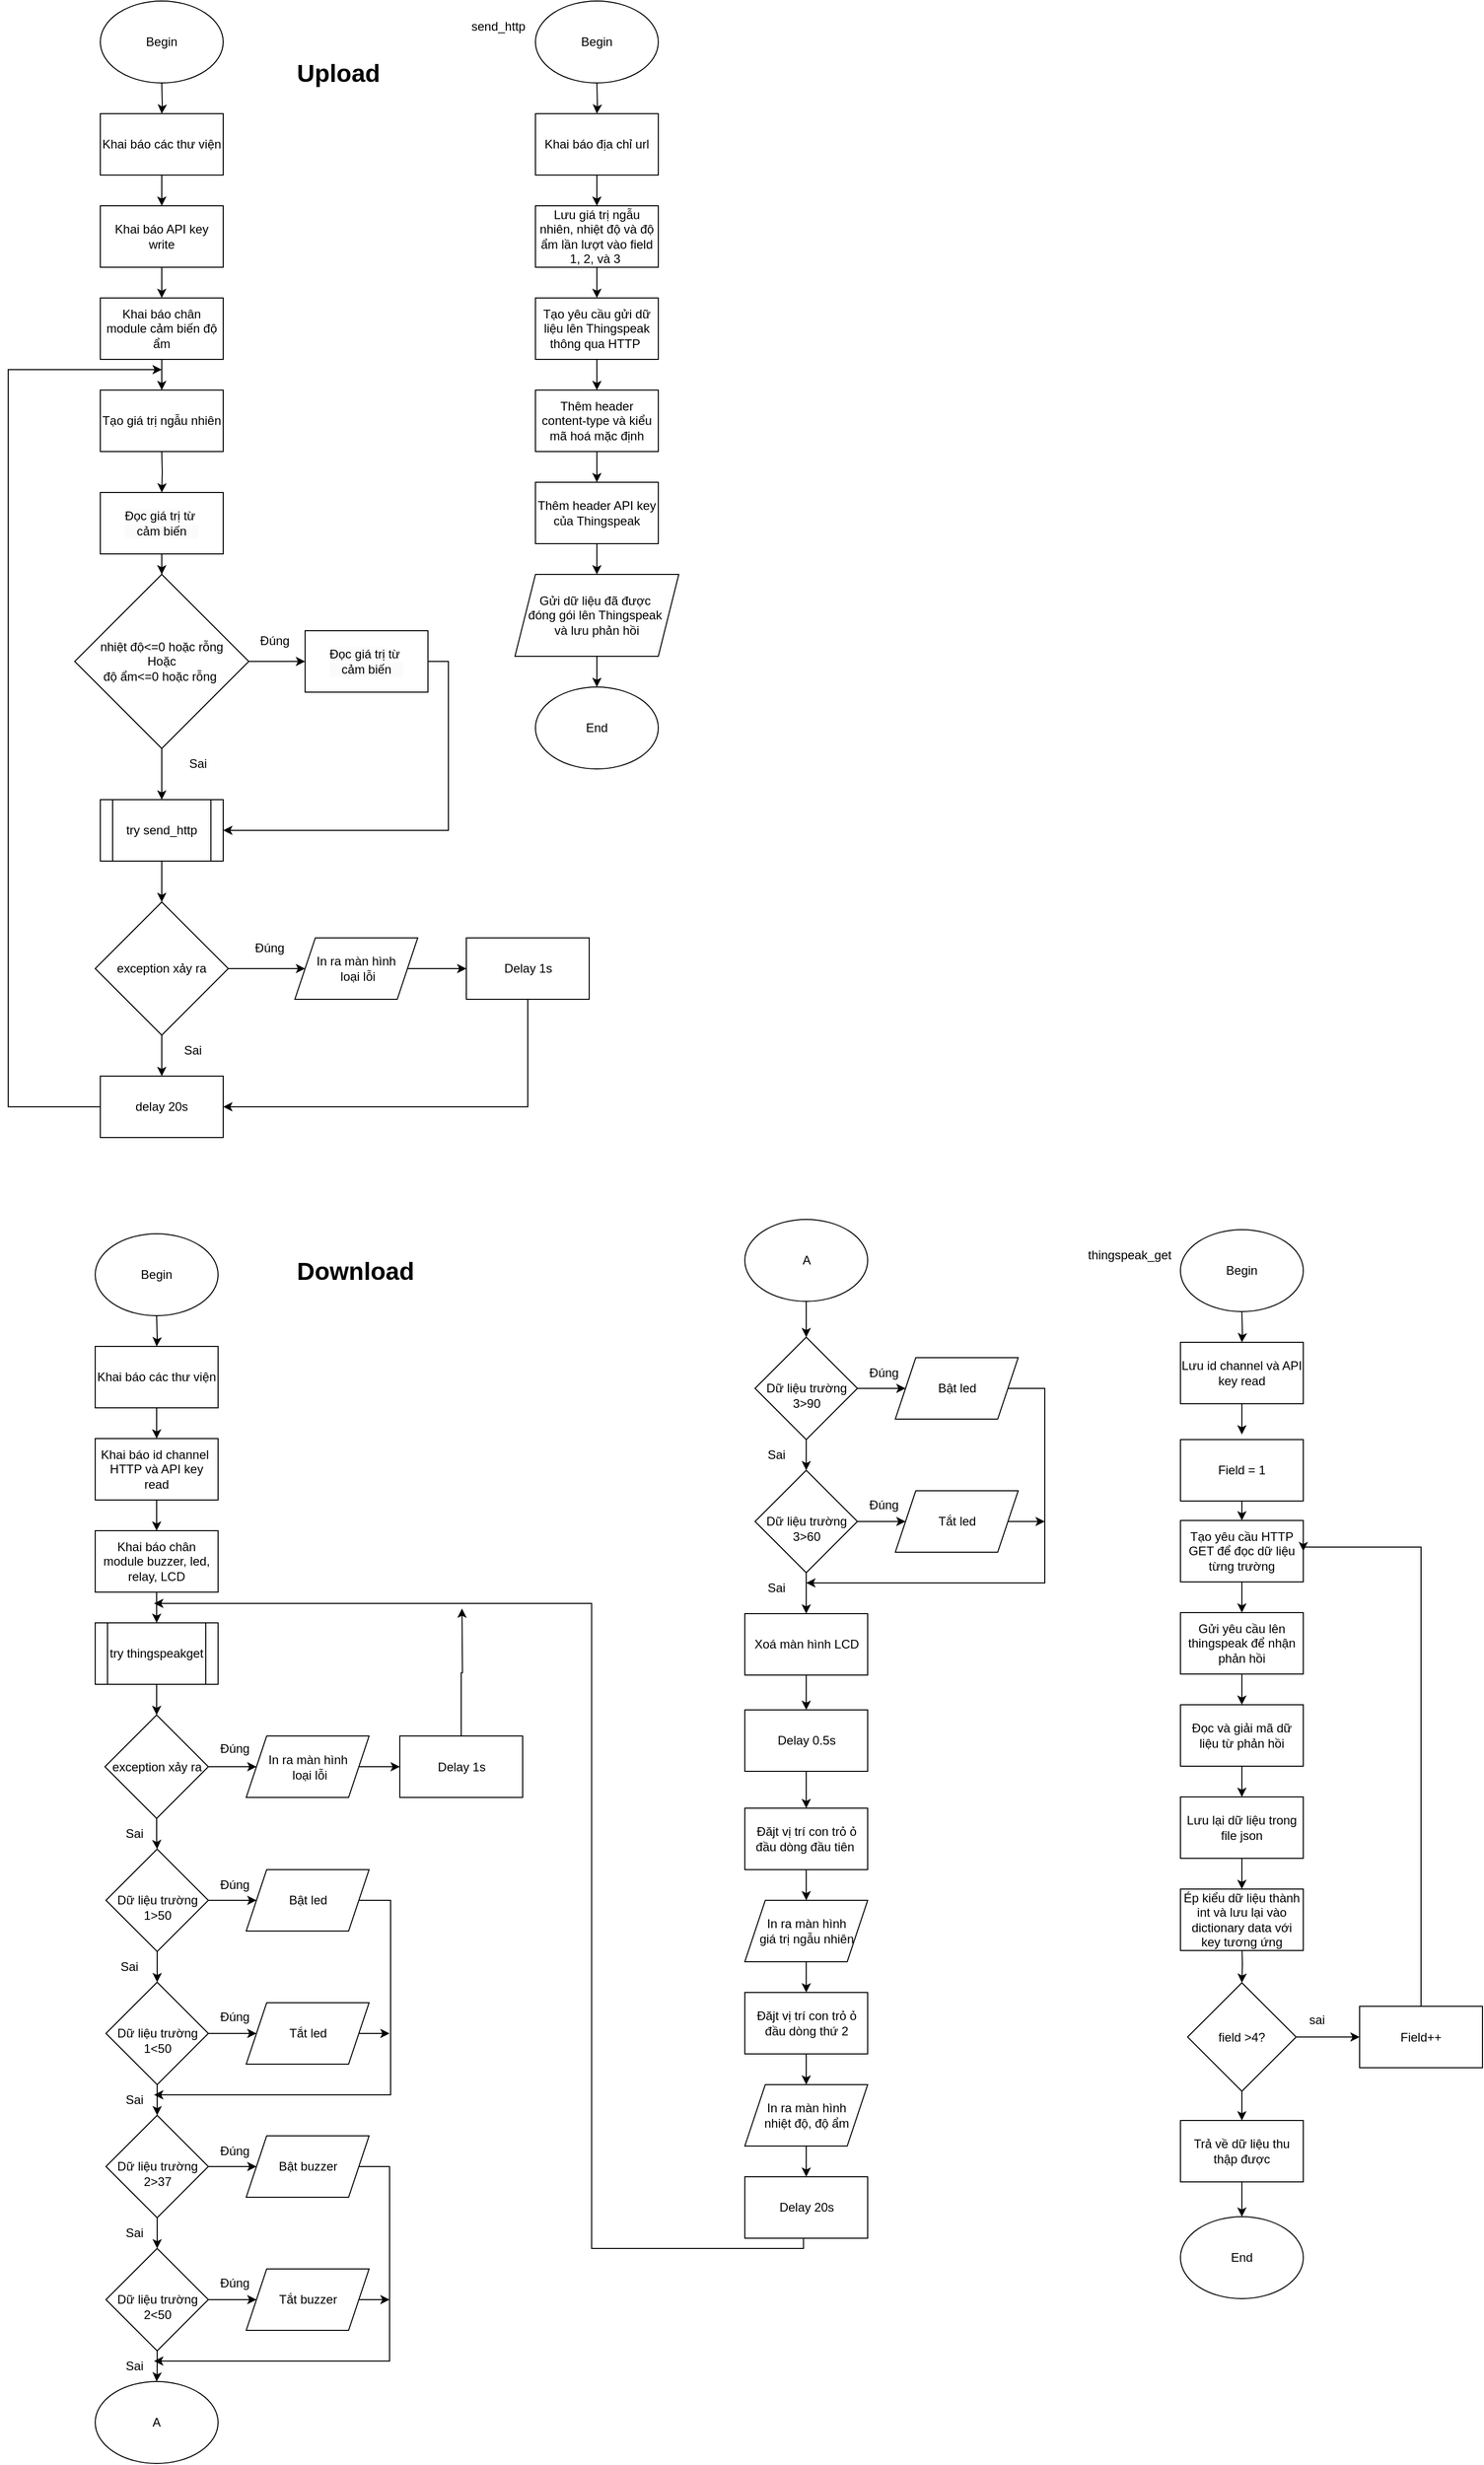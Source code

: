 <mxfile version="24.7.14">
  <diagram id="C5RBs43oDa-KdzZeNtuy" name="Page-1">
    <mxGraphModel dx="2329" dy="1236" grid="1" gridSize="10" guides="1" tooltips="1" connect="1" arrows="1" fold="1" page="1" pageScale="1" pageWidth="827" pageHeight="1169" math="0" shadow="0">
      <root>
        <mxCell id="WIyWlLk6GJQsqaUBKTNV-0" />
        <mxCell id="WIyWlLk6GJQsqaUBKTNV-1" parent="WIyWlLk6GJQsqaUBKTNV-0" />
        <mxCell id="1WxUAbwwoIR5ukUB5O0--5" value="Khai báo chân module cảm biến độ&lt;div style=&quot;&quot;&gt;ẩm&lt;/div&gt;" style="rounded=0;whiteSpace=wrap;html=1;align=center;" parent="WIyWlLk6GJQsqaUBKTNV-1" vertex="1">
          <mxGeometry x="120" y="290" width="120" height="60" as="geometry" />
        </mxCell>
        <mxCell id="1Kg0y6q0fFG1aNWEQ2B7-90" value="" style="edgeStyle=orthogonalEdgeStyle;rounded=0;orthogonalLoop=1;jettySize=auto;html=1;" parent="WIyWlLk6GJQsqaUBKTNV-1" source="1WxUAbwwoIR5ukUB5O0--7" target="1Kg0y6q0fFG1aNWEQ2B7-89" edge="1">
          <mxGeometry relative="1" as="geometry" />
        </mxCell>
        <mxCell id="1WxUAbwwoIR5ukUB5O0--7" value="Khai báo các thư viện" style="rounded=0;whiteSpace=wrap;html=1;" parent="WIyWlLk6GJQsqaUBKTNV-1" vertex="1">
          <mxGeometry x="120" y="110" width="120" height="60" as="geometry" />
        </mxCell>
        <mxCell id="1WxUAbwwoIR5ukUB5O0--11" value="" style="edgeStyle=orthogonalEdgeStyle;rounded=0;orthogonalLoop=1;jettySize=auto;html=1;" parent="WIyWlLk6GJQsqaUBKTNV-1" target="1WxUAbwwoIR5ukUB5O0--7" edge="1">
          <mxGeometry relative="1" as="geometry">
            <mxPoint x="180" y="80" as="sourcePoint" />
          </mxGeometry>
        </mxCell>
        <mxCell id="1Kg0y6q0fFG1aNWEQ2B7-76" value="" style="edgeStyle=orthogonalEdgeStyle;rounded=0;orthogonalLoop=1;jettySize=auto;html=1;" parent="WIyWlLk6GJQsqaUBKTNV-1" source="1Kg0y6q0fFG1aNWEQ2B7-71" edge="1">
          <mxGeometry relative="1" as="geometry">
            <mxPoint x="605" y="200" as="targetPoint" />
          </mxGeometry>
        </mxCell>
        <mxCell id="1Kg0y6q0fFG1aNWEQ2B7-71" value="Khai báo địa chỉ url" style="rounded=0;whiteSpace=wrap;html=1;" parent="WIyWlLk6GJQsqaUBKTNV-1" vertex="1">
          <mxGeometry x="545" y="110" width="120" height="60" as="geometry" />
        </mxCell>
        <mxCell id="1Kg0y6q0fFG1aNWEQ2B7-72" value="" style="edgeStyle=orthogonalEdgeStyle;rounded=0;orthogonalLoop=1;jettySize=auto;html=1;" parent="WIyWlLk6GJQsqaUBKTNV-1" target="1Kg0y6q0fFG1aNWEQ2B7-71" edge="1">
          <mxGeometry relative="1" as="geometry">
            <mxPoint x="605" y="80" as="sourcePoint" />
          </mxGeometry>
        </mxCell>
        <mxCell id="1Kg0y6q0fFG1aNWEQ2B7-74" value="send_http&amp;nbsp;" style="text;html=1;align=center;verticalAlign=middle;resizable=0;points=[];autosize=1;strokeColor=none;fillColor=none;" parent="WIyWlLk6GJQsqaUBKTNV-1" vertex="1">
          <mxGeometry x="470" y="10" width="80" height="30" as="geometry" />
        </mxCell>
        <mxCell id="1Kg0y6q0fFG1aNWEQ2B7-92" value="" style="edgeStyle=orthogonalEdgeStyle;rounded=0;orthogonalLoop=1;jettySize=auto;html=1;" parent="WIyWlLk6GJQsqaUBKTNV-1" source="1Kg0y6q0fFG1aNWEQ2B7-89" target="1WxUAbwwoIR5ukUB5O0--5" edge="1">
          <mxGeometry relative="1" as="geometry" />
        </mxCell>
        <mxCell id="1Kg0y6q0fFG1aNWEQ2B7-89" value="Khai báo API key write" style="rounded=0;whiteSpace=wrap;html=1;" parent="WIyWlLk6GJQsqaUBKTNV-1" vertex="1">
          <mxGeometry x="120" y="200" width="120" height="60" as="geometry" />
        </mxCell>
        <mxCell id="1Kg0y6q0fFG1aNWEQ2B7-93" value="" style="edgeStyle=orthogonalEdgeStyle;rounded=0;orthogonalLoop=1;jettySize=auto;html=1;" parent="WIyWlLk6GJQsqaUBKTNV-1" edge="1">
          <mxGeometry relative="1" as="geometry">
            <mxPoint x="180" y="380" as="targetPoint" />
            <mxPoint x="180" y="350" as="sourcePoint" />
          </mxGeometry>
        </mxCell>
        <mxCell id="1Kg0y6q0fFG1aNWEQ2B7-94" value="" style="edgeStyle=orthogonalEdgeStyle;rounded=0;orthogonalLoop=1;jettySize=auto;html=1;" parent="WIyWlLk6GJQsqaUBKTNV-1" edge="1">
          <mxGeometry relative="1" as="geometry">
            <mxPoint x="180" y="480" as="targetPoint" />
            <mxPoint x="180" y="440" as="sourcePoint" />
          </mxGeometry>
        </mxCell>
        <mxCell id="JUYjfy3WTnw4ZEzhVMGz-3" value="" style="edgeStyle=orthogonalEdgeStyle;rounded=0;orthogonalLoop=1;jettySize=auto;html=1;" parent="WIyWlLk6GJQsqaUBKTNV-1" source="JUYjfy3WTnw4ZEzhVMGz-0" target="JUYjfy3WTnw4ZEzhVMGz-2" edge="1">
          <mxGeometry relative="1" as="geometry" />
        </mxCell>
        <mxCell id="JUYjfy3WTnw4ZEzhVMGz-0" value="&lt;span style=&quot;color: rgb(0, 0, 0); font-family: Helvetica; font-size: 12px; font-style: normal; font-variant-ligatures: normal; font-variant-caps: normal; font-weight: 400; letter-spacing: normal; orphans: 2; text-align: center; text-indent: 0px; text-transform: none; widows: 2; word-spacing: 0px; -webkit-text-stroke-width: 0px; white-space: normal; background-color: rgb(251, 251, 251); text-decoration-thickness: initial; text-decoration-style: initial; text-decoration-color: initial; display: inline !important; float: none;&quot;&gt;Đọc giá trị&amp;nbsp;&lt;/span&gt;&lt;span style=&quot;forced-color-adjust: none; color: rgb(0, 0, 0); font-family: Helvetica; font-size: 12px; font-style: normal; font-variant-ligatures: normal; font-variant-caps: normal; font-weight: 400; letter-spacing: normal; orphans: 2; text-align: center; text-indent: 0px; text-transform: none; widows: 2; word-spacing: 0px; -webkit-text-stroke-width: 0px; white-space: normal; background-color: initial; text-decoration-thickness: initial; text-decoration-style: initial; text-decoration-color: initial;&quot;&gt;từ&amp;nbsp;&lt;/span&gt;&lt;div style=&quot;forced-color-adjust: none; color: rgb(0, 0, 0); font-family: Helvetica; font-size: 12px; font-style: normal; font-variant-ligatures: normal; font-variant-caps: normal; font-weight: 400; letter-spacing: normal; orphans: 2; text-align: center; text-indent: 0px; text-transform: none; widows: 2; word-spacing: 0px; -webkit-text-stroke-width: 0px; white-space: normal; background-color: rgb(251, 251, 251); text-decoration-thickness: initial; text-decoration-style: initial; text-decoration-color: initial;&quot;&gt;&lt;span style=&quot;forced-color-adjust: none; background-color: initial;&quot;&gt;cảm biến&lt;/span&gt;&lt;/div&gt;" style="rounded=0;whiteSpace=wrap;html=1;" parent="WIyWlLk6GJQsqaUBKTNV-1" vertex="1">
          <mxGeometry x="120" y="480" width="120" height="60" as="geometry" />
        </mxCell>
        <mxCell id="JUYjfy3WTnw4ZEzhVMGz-1" value="Tạo giá trị ngẫu nhiên" style="rounded=0;whiteSpace=wrap;html=1;" parent="WIyWlLk6GJQsqaUBKTNV-1" vertex="1">
          <mxGeometry x="120" y="380" width="120" height="60" as="geometry" />
        </mxCell>
        <mxCell id="JUYjfy3WTnw4ZEzhVMGz-5" value="" style="edgeStyle=orthogonalEdgeStyle;rounded=0;orthogonalLoop=1;jettySize=auto;html=1;" parent="WIyWlLk6GJQsqaUBKTNV-1" source="JUYjfy3WTnw4ZEzhVMGz-2" target="JUYjfy3WTnw4ZEzhVMGz-4" edge="1">
          <mxGeometry relative="1" as="geometry" />
        </mxCell>
        <mxCell id="JUYjfy3WTnw4ZEzhVMGz-8" value="" style="edgeStyle=orthogonalEdgeStyle;rounded=0;orthogonalLoop=1;jettySize=auto;html=1;" parent="WIyWlLk6GJQsqaUBKTNV-1" source="JUYjfy3WTnw4ZEzhVMGz-2" target="JUYjfy3WTnw4ZEzhVMGz-7" edge="1">
          <mxGeometry relative="1" as="geometry" />
        </mxCell>
        <mxCell id="JUYjfy3WTnw4ZEzhVMGz-2" value="nhiệt độ&amp;lt;=0 hoặc rỗng&lt;div&gt;Hoặc&lt;/div&gt;&lt;div&gt;độ ẩm&amp;lt;=0 hoặc rỗng&amp;nbsp;&lt;/div&gt;" style="rhombus;whiteSpace=wrap;html=1;" parent="WIyWlLk6GJQsqaUBKTNV-1" vertex="1">
          <mxGeometry x="95" y="560" width="170" height="170" as="geometry" />
        </mxCell>
        <mxCell id="kKb7byAXvP9piWJfjQB5-71" style="edgeStyle=orthogonalEdgeStyle;rounded=0;orthogonalLoop=1;jettySize=auto;html=1;exitX=1;exitY=0.5;exitDx=0;exitDy=0;entryX=1;entryY=0.5;entryDx=0;entryDy=0;" edge="1" parent="WIyWlLk6GJQsqaUBKTNV-1" source="JUYjfy3WTnw4ZEzhVMGz-4" target="JUYjfy3WTnw4ZEzhVMGz-7">
          <mxGeometry relative="1" as="geometry" />
        </mxCell>
        <mxCell id="JUYjfy3WTnw4ZEzhVMGz-4" value="&lt;span style=&quot;color: rgb(0, 0, 0); font-family: Helvetica; font-size: 12px; font-style: normal; font-variant-ligatures: normal; font-variant-caps: normal; font-weight: 400; letter-spacing: normal; orphans: 2; text-align: center; text-indent: 0px; text-transform: none; widows: 2; word-spacing: 0px; -webkit-text-stroke-width: 0px; white-space: normal; background-color: rgb(251, 251, 251); text-decoration-thickness: initial; text-decoration-style: initial; text-decoration-color: initial; display: inline !important; float: none;&quot;&gt;Đọc giá trị&amp;nbsp;&lt;/span&gt;&lt;span style=&quot;forced-color-adjust: none; color: rgb(0, 0, 0); font-family: Helvetica; font-size: 12px; font-style: normal; font-variant-ligatures: normal; font-variant-caps: normal; font-weight: 400; letter-spacing: normal; orphans: 2; text-align: center; text-indent: 0px; text-transform: none; widows: 2; word-spacing: 0px; -webkit-text-stroke-width: 0px; white-space: normal; background-color: initial; text-decoration-thickness: initial; text-decoration-style: initial; text-decoration-color: initial;&quot;&gt;từ&amp;nbsp;&lt;/span&gt;&lt;div style=&quot;forced-color-adjust: none; color: rgb(0, 0, 0); font-family: Helvetica; font-size: 12px; font-style: normal; font-variant-ligatures: normal; font-variant-caps: normal; font-weight: 400; letter-spacing: normal; orphans: 2; text-align: center; text-indent: 0px; text-transform: none; widows: 2; word-spacing: 0px; -webkit-text-stroke-width: 0px; white-space: normal; background-color: rgb(251, 251, 251); text-decoration-thickness: initial; text-decoration-style: initial; text-decoration-color: initial;&quot;&gt;&lt;span style=&quot;forced-color-adjust: none; background-color: initial;&quot;&gt;cảm biến&lt;/span&gt;&lt;/div&gt;" style="rounded=0;whiteSpace=wrap;html=1;" parent="WIyWlLk6GJQsqaUBKTNV-1" vertex="1">
          <mxGeometry x="320" y="615" width="120" height="60" as="geometry" />
        </mxCell>
        <mxCell id="JUYjfy3WTnw4ZEzhVMGz-11" value="" style="edgeStyle=orthogonalEdgeStyle;rounded=0;orthogonalLoop=1;jettySize=auto;html=1;" parent="WIyWlLk6GJQsqaUBKTNV-1" source="JUYjfy3WTnw4ZEzhVMGz-6" target="JUYjfy3WTnw4ZEzhVMGz-10" edge="1">
          <mxGeometry relative="1" as="geometry" />
        </mxCell>
        <mxCell id="JUYjfy3WTnw4ZEzhVMGz-13" value="" style="edgeStyle=orthogonalEdgeStyle;rounded=0;orthogonalLoop=1;jettySize=auto;html=1;" parent="WIyWlLk6GJQsqaUBKTNV-1" source="JUYjfy3WTnw4ZEzhVMGz-6" edge="1">
          <mxGeometry relative="1" as="geometry">
            <mxPoint x="320.0" y="945" as="targetPoint" />
          </mxGeometry>
        </mxCell>
        <mxCell id="JUYjfy3WTnw4ZEzhVMGz-6" value="exception xảy ra" style="rhombus;whiteSpace=wrap;html=1;" parent="WIyWlLk6GJQsqaUBKTNV-1" vertex="1">
          <mxGeometry x="115" y="880" width="130" height="130" as="geometry" />
        </mxCell>
        <mxCell id="JUYjfy3WTnw4ZEzhVMGz-9" value="" style="edgeStyle=orthogonalEdgeStyle;rounded=0;orthogonalLoop=1;jettySize=auto;html=1;" parent="WIyWlLk6GJQsqaUBKTNV-1" source="JUYjfy3WTnw4ZEzhVMGz-7" target="JUYjfy3WTnw4ZEzhVMGz-6" edge="1">
          <mxGeometry relative="1" as="geometry" />
        </mxCell>
        <mxCell id="JUYjfy3WTnw4ZEzhVMGz-7" value="try send_http" style="shape=process;whiteSpace=wrap;html=1;backgroundOutline=1;" parent="WIyWlLk6GJQsqaUBKTNV-1" vertex="1">
          <mxGeometry x="120" y="780" width="120" height="60" as="geometry" />
        </mxCell>
        <mxCell id="JUYjfy3WTnw4ZEzhVMGz-10" value="delay 20s" style="rounded=0;whiteSpace=wrap;html=1;" parent="WIyWlLk6GJQsqaUBKTNV-1" vertex="1">
          <mxGeometry x="120" y="1050" width="120" height="60" as="geometry" />
        </mxCell>
        <mxCell id="JUYjfy3WTnw4ZEzhVMGz-14" value="Đúng" style="text;html=1;align=center;verticalAlign=middle;resizable=0;points=[];autosize=1;strokeColor=none;fillColor=none;" parent="WIyWlLk6GJQsqaUBKTNV-1" vertex="1">
          <mxGeometry x="265" y="610" width="50" height="30" as="geometry" />
        </mxCell>
        <mxCell id="JUYjfy3WTnw4ZEzhVMGz-15" value="Đúng" style="text;html=1;align=center;verticalAlign=middle;resizable=0;points=[];autosize=1;strokeColor=none;fillColor=none;" parent="WIyWlLk6GJQsqaUBKTNV-1" vertex="1">
          <mxGeometry x="260" y="910" width="50" height="30" as="geometry" />
        </mxCell>
        <mxCell id="JUYjfy3WTnw4ZEzhVMGz-16" value="Sai" style="text;html=1;align=center;verticalAlign=middle;resizable=0;points=[];autosize=1;strokeColor=none;fillColor=none;" parent="WIyWlLk6GJQsqaUBKTNV-1" vertex="1">
          <mxGeometry x="195" y="730" width="40" height="30" as="geometry" />
        </mxCell>
        <mxCell id="JUYjfy3WTnw4ZEzhVMGz-17" value="Sai" style="text;html=1;align=center;verticalAlign=middle;resizable=0;points=[];autosize=1;strokeColor=none;fillColor=none;" parent="WIyWlLk6GJQsqaUBKTNV-1" vertex="1">
          <mxGeometry x="190" y="1010" width="40" height="30" as="geometry" />
        </mxCell>
        <mxCell id="JUYjfy3WTnw4ZEzhVMGz-20" value="" style="endArrow=classic;html=1;rounded=0;exitX=0;exitY=0.5;exitDx=0;exitDy=0;" parent="WIyWlLk6GJQsqaUBKTNV-1" source="JUYjfy3WTnw4ZEzhVMGz-10" edge="1">
          <mxGeometry width="50" height="50" relative="1" as="geometry">
            <mxPoint x="30" y="1080" as="sourcePoint" />
            <mxPoint x="180" y="360" as="targetPoint" />
            <Array as="points">
              <mxPoint x="30" y="1080" />
              <mxPoint x="30" y="360" />
            </Array>
          </mxGeometry>
        </mxCell>
        <mxCell id="JUYjfy3WTnw4ZEzhVMGz-23" value="" style="edgeStyle=orthogonalEdgeStyle;rounded=0;orthogonalLoop=1;jettySize=auto;html=1;" parent="WIyWlLk6GJQsqaUBKTNV-1" source="JUYjfy3WTnw4ZEzhVMGz-21" target="JUYjfy3WTnw4ZEzhVMGz-22" edge="1">
          <mxGeometry relative="1" as="geometry" />
        </mxCell>
        <mxCell id="JUYjfy3WTnw4ZEzhVMGz-21" value="Lưu giá trị ngẫu nhiên, nhiệt độ và độ ẩm lần lượt vào field 1, 2, và 3&amp;nbsp;" style="whiteSpace=wrap;html=1;" parent="WIyWlLk6GJQsqaUBKTNV-1" vertex="1">
          <mxGeometry x="545" y="200" width="120" height="60" as="geometry" />
        </mxCell>
        <mxCell id="JUYjfy3WTnw4ZEzhVMGz-25" value="" style="edgeStyle=orthogonalEdgeStyle;rounded=0;orthogonalLoop=1;jettySize=auto;html=1;" parent="WIyWlLk6GJQsqaUBKTNV-1" source="JUYjfy3WTnw4ZEzhVMGz-22" target="JUYjfy3WTnw4ZEzhVMGz-24" edge="1">
          <mxGeometry relative="1" as="geometry" />
        </mxCell>
        <mxCell id="JUYjfy3WTnw4ZEzhVMGz-22" value="Tạo yêu cầu gửi dữ liệu lên Thingspeak thông qua HTTP&amp;nbsp;" style="whiteSpace=wrap;html=1;" parent="WIyWlLk6GJQsqaUBKTNV-1" vertex="1">
          <mxGeometry x="545" y="290" width="120" height="60" as="geometry" />
        </mxCell>
        <mxCell id="JUYjfy3WTnw4ZEzhVMGz-27" value="" style="edgeStyle=orthogonalEdgeStyle;rounded=0;orthogonalLoop=1;jettySize=auto;html=1;" parent="WIyWlLk6GJQsqaUBKTNV-1" source="JUYjfy3WTnw4ZEzhVMGz-24" target="JUYjfy3WTnw4ZEzhVMGz-26" edge="1">
          <mxGeometry relative="1" as="geometry" />
        </mxCell>
        <mxCell id="JUYjfy3WTnw4ZEzhVMGz-24" value="Thêm header content-type và kiểu mã hoá mặc định" style="whiteSpace=wrap;html=1;" parent="WIyWlLk6GJQsqaUBKTNV-1" vertex="1">
          <mxGeometry x="545" y="380" width="120" height="60" as="geometry" />
        </mxCell>
        <mxCell id="JUYjfy3WTnw4ZEzhVMGz-29" value="" style="edgeStyle=orthogonalEdgeStyle;rounded=0;orthogonalLoop=1;jettySize=auto;html=1;" parent="WIyWlLk6GJQsqaUBKTNV-1" source="JUYjfy3WTnw4ZEzhVMGz-26" target="JUYjfy3WTnw4ZEzhVMGz-28" edge="1">
          <mxGeometry relative="1" as="geometry" />
        </mxCell>
        <mxCell id="JUYjfy3WTnw4ZEzhVMGz-26" value="Thêm header API key của Thingspeak" style="whiteSpace=wrap;html=1;" parent="WIyWlLk6GJQsqaUBKTNV-1" vertex="1">
          <mxGeometry x="545" y="470" width="120" height="60" as="geometry" />
        </mxCell>
        <mxCell id="JUYjfy3WTnw4ZEzhVMGz-31" value="" style="edgeStyle=orthogonalEdgeStyle;rounded=0;orthogonalLoop=1;jettySize=auto;html=1;" parent="WIyWlLk6GJQsqaUBKTNV-1" source="JUYjfy3WTnw4ZEzhVMGz-28" target="JUYjfy3WTnw4ZEzhVMGz-30" edge="1">
          <mxGeometry relative="1" as="geometry" />
        </mxCell>
        <mxCell id="JUYjfy3WTnw4ZEzhVMGz-28" value="Gửi dữ liệu đã được&amp;nbsp;&lt;div&gt;đóng gói lên Thingspeak&amp;nbsp;&lt;/div&gt;&lt;div&gt;và lưu phản hồi&lt;/div&gt;" style="shape=parallelogram;perimeter=parallelogramPerimeter;whiteSpace=wrap;html=1;fixedSize=1;" parent="WIyWlLk6GJQsqaUBKTNV-1" vertex="1">
          <mxGeometry x="525" y="560" width="160" height="80" as="geometry" />
        </mxCell>
        <mxCell id="JUYjfy3WTnw4ZEzhVMGz-30" value="End" style="ellipse;whiteSpace=wrap;html=1;" parent="WIyWlLk6GJQsqaUBKTNV-1" vertex="1">
          <mxGeometry x="545" y="670" width="120" height="80" as="geometry" />
        </mxCell>
        <mxCell id="JUYjfy3WTnw4ZEzhVMGz-33" value="Begin" style="ellipse;whiteSpace=wrap;html=1;" parent="WIyWlLk6GJQsqaUBKTNV-1" vertex="1">
          <mxGeometry x="545" width="120" height="80" as="geometry" />
        </mxCell>
        <mxCell id="JUYjfy3WTnw4ZEzhVMGz-34" value="Begin" style="ellipse;whiteSpace=wrap;html=1;" parent="WIyWlLk6GJQsqaUBKTNV-1" vertex="1">
          <mxGeometry x="120" width="120" height="80" as="geometry" />
        </mxCell>
        <mxCell id="JUYjfy3WTnw4ZEzhVMGz-80" value="Khai báo chân module buzzer, led, relay, LCD" style="rounded=0;whiteSpace=wrap;html=1;align=center;" parent="WIyWlLk6GJQsqaUBKTNV-1" vertex="1">
          <mxGeometry x="115" y="1494" width="120" height="60" as="geometry" />
        </mxCell>
        <mxCell id="JUYjfy3WTnw4ZEzhVMGz-81" value="" style="edgeStyle=orthogonalEdgeStyle;rounded=0;orthogonalLoop=1;jettySize=auto;html=1;" parent="WIyWlLk6GJQsqaUBKTNV-1" source="JUYjfy3WTnw4ZEzhVMGz-82" target="JUYjfy3WTnw4ZEzhVMGz-89" edge="1">
          <mxGeometry relative="1" as="geometry" />
        </mxCell>
        <mxCell id="JUYjfy3WTnw4ZEzhVMGz-82" value="Khai báo các thư viện" style="rounded=0;whiteSpace=wrap;html=1;" parent="WIyWlLk6GJQsqaUBKTNV-1" vertex="1">
          <mxGeometry x="115" y="1314" width="120" height="60" as="geometry" />
        </mxCell>
        <mxCell id="JUYjfy3WTnw4ZEzhVMGz-83" value="" style="edgeStyle=orthogonalEdgeStyle;rounded=0;orthogonalLoop=1;jettySize=auto;html=1;" parent="WIyWlLk6GJQsqaUBKTNV-1" target="JUYjfy3WTnw4ZEzhVMGz-82" edge="1">
          <mxGeometry relative="1" as="geometry">
            <mxPoint x="175" y="1284" as="sourcePoint" />
          </mxGeometry>
        </mxCell>
        <mxCell id="JUYjfy3WTnw4ZEzhVMGz-84" value="" style="edgeStyle=orthogonalEdgeStyle;rounded=0;orthogonalLoop=1;jettySize=auto;html=1;" parent="WIyWlLk6GJQsqaUBKTNV-1" source="JUYjfy3WTnw4ZEzhVMGz-85" edge="1">
          <mxGeometry relative="1" as="geometry">
            <mxPoint x="1235" y="1400" as="targetPoint" />
          </mxGeometry>
        </mxCell>
        <mxCell id="JUYjfy3WTnw4ZEzhVMGz-85" value="Lưu id channel và API key read" style="rounded=0;whiteSpace=wrap;html=1;" parent="WIyWlLk6GJQsqaUBKTNV-1" vertex="1">
          <mxGeometry x="1175" y="1310" width="120" height="60" as="geometry" />
        </mxCell>
        <mxCell id="JUYjfy3WTnw4ZEzhVMGz-86" value="" style="edgeStyle=orthogonalEdgeStyle;rounded=0;orthogonalLoop=1;jettySize=auto;html=1;" parent="WIyWlLk6GJQsqaUBKTNV-1" target="JUYjfy3WTnw4ZEzhVMGz-85" edge="1">
          <mxGeometry relative="1" as="geometry">
            <mxPoint x="1235" y="1280" as="sourcePoint" />
          </mxGeometry>
        </mxCell>
        <mxCell id="JUYjfy3WTnw4ZEzhVMGz-87" value="thingspeak_get" style="text;html=1;align=center;verticalAlign=middle;resizable=0;points=[];autosize=1;strokeColor=none;fillColor=none;" parent="WIyWlLk6GJQsqaUBKTNV-1" vertex="1">
          <mxGeometry x="1075" y="1210" width="100" height="30" as="geometry" />
        </mxCell>
        <mxCell id="JUYjfy3WTnw4ZEzhVMGz-88" value="" style="edgeStyle=orthogonalEdgeStyle;rounded=0;orthogonalLoop=1;jettySize=auto;html=1;" parent="WIyWlLk6GJQsqaUBKTNV-1" source="JUYjfy3WTnw4ZEzhVMGz-89" target="JUYjfy3WTnw4ZEzhVMGz-80" edge="1">
          <mxGeometry relative="1" as="geometry" />
        </mxCell>
        <mxCell id="JUYjfy3WTnw4ZEzhVMGz-89" value="Khai báo id channel&amp;nbsp; HTTP và API key read" style="rounded=0;whiteSpace=wrap;html=1;" parent="WIyWlLk6GJQsqaUBKTNV-1" vertex="1">
          <mxGeometry x="115" y="1404" width="120" height="60" as="geometry" />
        </mxCell>
        <mxCell id="JUYjfy3WTnw4ZEzhVMGz-90" value="" style="edgeStyle=orthogonalEdgeStyle;rounded=0;orthogonalLoop=1;jettySize=auto;html=1;" parent="WIyWlLk6GJQsqaUBKTNV-1" edge="1">
          <mxGeometry relative="1" as="geometry">
            <mxPoint x="175" y="1584" as="targetPoint" />
            <mxPoint x="175" y="1554" as="sourcePoint" />
          </mxGeometry>
        </mxCell>
        <mxCell id="JUYjfy3WTnw4ZEzhVMGz-121" value="End" style="ellipse;whiteSpace=wrap;html=1;" parent="WIyWlLk6GJQsqaUBKTNV-1" vertex="1">
          <mxGeometry x="1175" y="2164" width="120" height="80" as="geometry" />
        </mxCell>
        <mxCell id="JUYjfy3WTnw4ZEzhVMGz-122" value="Begin" style="ellipse;whiteSpace=wrap;html=1;" parent="WIyWlLk6GJQsqaUBKTNV-1" vertex="1">
          <mxGeometry x="1175" y="1200" width="120" height="80" as="geometry" />
        </mxCell>
        <mxCell id="JUYjfy3WTnw4ZEzhVMGz-123" value="Begin" style="ellipse;whiteSpace=wrap;html=1;" parent="WIyWlLk6GJQsqaUBKTNV-1" vertex="1">
          <mxGeometry x="115" y="1204" width="120" height="80" as="geometry" />
        </mxCell>
        <mxCell id="JUYjfy3WTnw4ZEzhVMGz-126" value="" style="edgeStyle=orthogonalEdgeStyle;rounded=0;orthogonalLoop=1;jettySize=auto;html=1;" parent="WIyWlLk6GJQsqaUBKTNV-1" source="JUYjfy3WTnw4ZEzhVMGz-124" target="JUYjfy3WTnw4ZEzhVMGz-125" edge="1">
          <mxGeometry relative="1" as="geometry" />
        </mxCell>
        <mxCell id="JUYjfy3WTnw4ZEzhVMGz-124" value="In ra màn hình&lt;div&gt;&amp;nbsp;loại lỗi&lt;/div&gt;" style="shape=parallelogram;perimeter=parallelogramPerimeter;whiteSpace=wrap;html=1;fixedSize=1;" parent="WIyWlLk6GJQsqaUBKTNV-1" vertex="1">
          <mxGeometry x="310" y="915" width="120" height="60" as="geometry" />
        </mxCell>
        <mxCell id="kKb7byAXvP9piWJfjQB5-115" style="edgeStyle=orthogonalEdgeStyle;rounded=0;orthogonalLoop=1;jettySize=auto;html=1;exitX=0.5;exitY=1;exitDx=0;exitDy=0;entryX=1;entryY=0.5;entryDx=0;entryDy=0;" edge="1" parent="WIyWlLk6GJQsqaUBKTNV-1" source="JUYjfy3WTnw4ZEzhVMGz-125" target="JUYjfy3WTnw4ZEzhVMGz-10">
          <mxGeometry relative="1" as="geometry" />
        </mxCell>
        <mxCell id="JUYjfy3WTnw4ZEzhVMGz-125" value="Delay 1s" style="whiteSpace=wrap;html=1;" parent="WIyWlLk6GJQsqaUBKTNV-1" vertex="1">
          <mxGeometry x="477.5" y="915" width="120" height="60" as="geometry" />
        </mxCell>
        <mxCell id="kKb7byAXvP9piWJfjQB5-3" value="" style="edgeStyle=orthogonalEdgeStyle;rounded=0;orthogonalLoop=1;jettySize=auto;html=1;" edge="1" parent="WIyWlLk6GJQsqaUBKTNV-1" source="JUYjfy3WTnw4ZEzhVMGz-127" target="kKb7byAXvP9piWJfjQB5-2">
          <mxGeometry relative="1" as="geometry" />
        </mxCell>
        <mxCell id="kKb7byAXvP9piWJfjQB5-8" value="" style="edgeStyle=orthogonalEdgeStyle;rounded=0;orthogonalLoop=1;jettySize=auto;html=1;" edge="1" parent="WIyWlLk6GJQsqaUBKTNV-1" source="JUYjfy3WTnw4ZEzhVMGz-127" target="kKb7byAXvP9piWJfjQB5-7">
          <mxGeometry relative="1" as="geometry" />
        </mxCell>
        <mxCell id="JUYjfy3WTnw4ZEzhVMGz-127" value="exception xảy ra" style="rhombus;whiteSpace=wrap;html=1;" parent="WIyWlLk6GJQsqaUBKTNV-1" vertex="1">
          <mxGeometry x="124.5" y="1674" width="101" height="101" as="geometry" />
        </mxCell>
        <mxCell id="JUYjfy3WTnw4ZEzhVMGz-129" value="" style="edgeStyle=orthogonalEdgeStyle;rounded=0;orthogonalLoop=1;jettySize=auto;html=1;" parent="WIyWlLk6GJQsqaUBKTNV-1" source="JUYjfy3WTnw4ZEzhVMGz-128" target="JUYjfy3WTnw4ZEzhVMGz-127" edge="1">
          <mxGeometry relative="1" as="geometry" />
        </mxCell>
        <mxCell id="JUYjfy3WTnw4ZEzhVMGz-128" value="try thingspeakget" style="shape=process;whiteSpace=wrap;html=1;backgroundOutline=1;" parent="WIyWlLk6GJQsqaUBKTNV-1" vertex="1">
          <mxGeometry x="115" y="1584" width="120" height="60" as="geometry" />
        </mxCell>
        <mxCell id="kKb7byAXvP9piWJfjQB5-0" value="Đúng" style="text;html=1;align=center;verticalAlign=middle;resizable=0;points=[];autosize=1;strokeColor=none;fillColor=none;" vertex="1" parent="WIyWlLk6GJQsqaUBKTNV-1">
          <mxGeometry x="225.5" y="1692" width="50" height="30" as="geometry" />
        </mxCell>
        <mxCell id="kKb7byAXvP9piWJfjQB5-5" value="" style="edgeStyle=orthogonalEdgeStyle;rounded=0;orthogonalLoop=1;jettySize=auto;html=1;" edge="1" parent="WIyWlLk6GJQsqaUBKTNV-1" source="kKb7byAXvP9piWJfjQB5-2" target="kKb7byAXvP9piWJfjQB5-4">
          <mxGeometry relative="1" as="geometry" />
        </mxCell>
        <mxCell id="kKb7byAXvP9piWJfjQB5-2" value="In ra màn hình&lt;div&gt;&amp;nbsp;loại lỗi&lt;/div&gt;" style="shape=parallelogram;perimeter=parallelogramPerimeter;whiteSpace=wrap;html=1;fixedSize=1;" vertex="1" parent="WIyWlLk6GJQsqaUBKTNV-1">
          <mxGeometry x="262.5" y="1694.5" width="120" height="60" as="geometry" />
        </mxCell>
        <mxCell id="kKb7byAXvP9piWJfjQB5-116" style="edgeStyle=orthogonalEdgeStyle;rounded=0;orthogonalLoop=1;jettySize=auto;html=1;exitX=0.5;exitY=0;exitDx=0;exitDy=0;" edge="1" parent="WIyWlLk6GJQsqaUBKTNV-1" source="kKb7byAXvP9piWJfjQB5-4">
          <mxGeometry relative="1" as="geometry">
            <mxPoint x="473.222" y="1570" as="targetPoint" />
          </mxGeometry>
        </mxCell>
        <mxCell id="kKb7byAXvP9piWJfjQB5-4" value="Delay 1s" style="whiteSpace=wrap;html=1;" vertex="1" parent="WIyWlLk6GJQsqaUBKTNV-1">
          <mxGeometry x="412.5" y="1694.5" width="120" height="60" as="geometry" />
        </mxCell>
        <mxCell id="kKb7byAXvP9piWJfjQB5-10" value="" style="edgeStyle=orthogonalEdgeStyle;rounded=0;orthogonalLoop=1;jettySize=auto;html=1;" edge="1" parent="WIyWlLk6GJQsqaUBKTNV-1" source="kKb7byAXvP9piWJfjQB5-7" target="kKb7byAXvP9piWJfjQB5-9">
          <mxGeometry relative="1" as="geometry" />
        </mxCell>
        <mxCell id="kKb7byAXvP9piWJfjQB5-13" value="" style="edgeStyle=orthogonalEdgeStyle;rounded=0;orthogonalLoop=1;jettySize=auto;html=1;" edge="1" parent="WIyWlLk6GJQsqaUBKTNV-1" source="kKb7byAXvP9piWJfjQB5-7" target="kKb7byAXvP9piWJfjQB5-11">
          <mxGeometry relative="1" as="geometry" />
        </mxCell>
        <mxCell id="kKb7byAXvP9piWJfjQB5-7" value="&lt;div&gt;&lt;br&gt;&lt;/div&gt;Dữ liệu trường 1&amp;gt;50" style="rhombus;whiteSpace=wrap;html=1;" vertex="1" parent="WIyWlLk6GJQsqaUBKTNV-1">
          <mxGeometry x="125.5" y="1805" width="100" height="100" as="geometry" />
        </mxCell>
        <mxCell id="kKb7byAXvP9piWJfjQB5-14" style="edgeStyle=orthogonalEdgeStyle;rounded=0;orthogonalLoop=1;jettySize=auto;html=1;exitX=1;exitY=0.5;exitDx=0;exitDy=0;entryX=0;entryY=0.5;entryDx=0;entryDy=0;" edge="1" parent="WIyWlLk6GJQsqaUBKTNV-1" source="kKb7byAXvP9piWJfjQB5-9" target="kKb7byAXvP9piWJfjQB5-12">
          <mxGeometry relative="1" as="geometry" />
        </mxCell>
        <mxCell id="kKb7byAXvP9piWJfjQB5-58" value="" style="edgeStyle=orthogonalEdgeStyle;rounded=0;orthogonalLoop=1;jettySize=auto;html=1;" edge="1" parent="WIyWlLk6GJQsqaUBKTNV-1" source="kKb7byAXvP9piWJfjQB5-9" target="kKb7byAXvP9piWJfjQB5-22">
          <mxGeometry relative="1" as="geometry" />
        </mxCell>
        <mxCell id="kKb7byAXvP9piWJfjQB5-9" value="&lt;div&gt;&lt;br&gt;&lt;/div&gt;Dữ liệu trường 1&amp;lt;50" style="rhombus;whiteSpace=wrap;html=1;" vertex="1" parent="WIyWlLk6GJQsqaUBKTNV-1">
          <mxGeometry x="125.5" y="1935" width="100" height="100" as="geometry" />
        </mxCell>
        <mxCell id="kKb7byAXvP9piWJfjQB5-67" style="edgeStyle=orthogonalEdgeStyle;rounded=0;orthogonalLoop=1;jettySize=auto;html=1;exitX=1;exitY=0.5;exitDx=0;exitDy=0;entryX=1;entryY=0.333;entryDx=0;entryDy=0;entryPerimeter=0;" edge="1" parent="WIyWlLk6GJQsqaUBKTNV-1" source="kKb7byAXvP9piWJfjQB5-11" target="kKb7byAXvP9piWJfjQB5-65">
          <mxGeometry relative="1" as="geometry">
            <mxPoint x="182.5" y="2045" as="targetPoint" />
            <Array as="points">
              <mxPoint x="403.5" y="1855" />
              <mxPoint x="403.5" y="2045" />
            </Array>
          </mxGeometry>
        </mxCell>
        <mxCell id="kKb7byAXvP9piWJfjQB5-11" value="Bật led" style="shape=parallelogram;perimeter=parallelogramPerimeter;whiteSpace=wrap;html=1;fixedSize=1;" vertex="1" parent="WIyWlLk6GJQsqaUBKTNV-1">
          <mxGeometry x="262.5" y="1825" width="120" height="60" as="geometry" />
        </mxCell>
        <mxCell id="kKb7byAXvP9piWJfjQB5-68" style="edgeStyle=orthogonalEdgeStyle;rounded=0;orthogonalLoop=1;jettySize=auto;html=1;" edge="1" parent="WIyWlLk6GJQsqaUBKTNV-1" source="kKb7byAXvP9piWJfjQB5-12">
          <mxGeometry relative="1" as="geometry">
            <mxPoint x="402.5" y="1985" as="targetPoint" />
          </mxGeometry>
        </mxCell>
        <mxCell id="kKb7byAXvP9piWJfjQB5-12" value="Tắt led" style="shape=parallelogram;perimeter=parallelogramPerimeter;whiteSpace=wrap;html=1;fixedSize=1;" vertex="1" parent="WIyWlLk6GJQsqaUBKTNV-1">
          <mxGeometry x="262.5" y="1955" width="120" height="60" as="geometry" />
        </mxCell>
        <mxCell id="kKb7byAXvP9piWJfjQB5-15" value="Đúng" style="text;html=1;align=center;verticalAlign=middle;resizable=0;points=[];autosize=1;strokeColor=none;fillColor=none;" vertex="1" parent="WIyWlLk6GJQsqaUBKTNV-1">
          <mxGeometry x="225.5" y="1825" width="50" height="30" as="geometry" />
        </mxCell>
        <mxCell id="kKb7byAXvP9piWJfjQB5-16" value="Sai" style="text;html=1;align=center;verticalAlign=middle;resizable=0;points=[];autosize=1;strokeColor=none;fillColor=none;" vertex="1" parent="WIyWlLk6GJQsqaUBKTNV-1">
          <mxGeometry x="127.5" y="1905" width="40" height="30" as="geometry" />
        </mxCell>
        <mxCell id="kKb7byAXvP9piWJfjQB5-17" value="Đúng" style="text;html=1;align=center;verticalAlign=middle;resizable=0;points=[];autosize=1;strokeColor=none;fillColor=none;" vertex="1" parent="WIyWlLk6GJQsqaUBKTNV-1">
          <mxGeometry x="225.5" y="1954" width="50" height="30" as="geometry" />
        </mxCell>
        <mxCell id="kKb7byAXvP9piWJfjQB5-19" value="Sai" style="text;html=1;align=center;verticalAlign=middle;resizable=0;points=[];autosize=1;strokeColor=none;fillColor=none;" vertex="1" parent="WIyWlLk6GJQsqaUBKTNV-1">
          <mxGeometry x="132.5" y="1775" width="40" height="30" as="geometry" />
        </mxCell>
        <mxCell id="kKb7byAXvP9piWJfjQB5-20" value="" style="edgeStyle=orthogonalEdgeStyle;rounded=0;orthogonalLoop=1;jettySize=auto;html=1;" edge="1" parent="WIyWlLk6GJQsqaUBKTNV-1" source="kKb7byAXvP9piWJfjQB5-22" target="kKb7byAXvP9piWJfjQB5-24">
          <mxGeometry relative="1" as="geometry" />
        </mxCell>
        <mxCell id="kKb7byAXvP9piWJfjQB5-21" value="" style="edgeStyle=orthogonalEdgeStyle;rounded=0;orthogonalLoop=1;jettySize=auto;html=1;" edge="1" parent="WIyWlLk6GJQsqaUBKTNV-1" source="kKb7byAXvP9piWJfjQB5-22" target="kKb7byAXvP9piWJfjQB5-25">
          <mxGeometry relative="1" as="geometry" />
        </mxCell>
        <mxCell id="kKb7byAXvP9piWJfjQB5-22" value="&lt;div&gt;&lt;br&gt;&lt;/div&gt;Dữ liệu trường 2&amp;gt;37" style="rhombus;whiteSpace=wrap;html=1;" vertex="1" parent="WIyWlLk6GJQsqaUBKTNV-1">
          <mxGeometry x="125.5" y="2065" width="100" height="100" as="geometry" />
        </mxCell>
        <mxCell id="kKb7byAXvP9piWJfjQB5-23" style="edgeStyle=orthogonalEdgeStyle;rounded=0;orthogonalLoop=1;jettySize=auto;html=1;exitX=1;exitY=0.5;exitDx=0;exitDy=0;entryX=0;entryY=0.5;entryDx=0;entryDy=0;" edge="1" parent="WIyWlLk6GJQsqaUBKTNV-1" source="kKb7byAXvP9piWJfjQB5-24" target="kKb7byAXvP9piWJfjQB5-26">
          <mxGeometry relative="1" as="geometry" />
        </mxCell>
        <mxCell id="kKb7byAXvP9piWJfjQB5-60" value="" style="edgeStyle=orthogonalEdgeStyle;rounded=0;orthogonalLoop=1;jettySize=auto;html=1;" edge="1" parent="WIyWlLk6GJQsqaUBKTNV-1" source="kKb7byAXvP9piWJfjQB5-24" target="kKb7byAXvP9piWJfjQB5-59">
          <mxGeometry relative="1" as="geometry" />
        </mxCell>
        <mxCell id="kKb7byAXvP9piWJfjQB5-24" value="&lt;div&gt;&lt;br&gt;&lt;/div&gt;Dữ liệu trường 2&amp;lt;50" style="rhombus;whiteSpace=wrap;html=1;" vertex="1" parent="WIyWlLk6GJQsqaUBKTNV-1">
          <mxGeometry x="125.5" y="2195" width="100" height="100" as="geometry" />
        </mxCell>
        <mxCell id="kKb7byAXvP9piWJfjQB5-69" style="edgeStyle=orthogonalEdgeStyle;rounded=0;orthogonalLoop=1;jettySize=auto;html=1;exitX=1;exitY=0.5;exitDx=0;exitDy=0;" edge="1" parent="WIyWlLk6GJQsqaUBKTNV-1" source="kKb7byAXvP9piWJfjQB5-25" target="kKb7byAXvP9piWJfjQB5-66">
          <mxGeometry relative="1" as="geometry">
            <mxPoint x="302.5" y="2305" as="targetPoint" />
            <Array as="points">
              <mxPoint x="402.5" y="2115" />
              <mxPoint x="402.5" y="2305" />
            </Array>
          </mxGeometry>
        </mxCell>
        <mxCell id="kKb7byAXvP9piWJfjQB5-25" value="Bật buzzer" style="shape=parallelogram;perimeter=parallelogramPerimeter;whiteSpace=wrap;html=1;fixedSize=1;" vertex="1" parent="WIyWlLk6GJQsqaUBKTNV-1">
          <mxGeometry x="262.5" y="2085" width="120" height="60" as="geometry" />
        </mxCell>
        <mxCell id="kKb7byAXvP9piWJfjQB5-70" style="edgeStyle=orthogonalEdgeStyle;rounded=0;orthogonalLoop=1;jettySize=auto;html=1;exitX=1;exitY=0.5;exitDx=0;exitDy=0;" edge="1" parent="WIyWlLk6GJQsqaUBKTNV-1" source="kKb7byAXvP9piWJfjQB5-26">
          <mxGeometry relative="1" as="geometry">
            <mxPoint x="402.5" y="2245.059" as="targetPoint" />
          </mxGeometry>
        </mxCell>
        <mxCell id="kKb7byAXvP9piWJfjQB5-26" value="Tắt buzzer" style="shape=parallelogram;perimeter=parallelogramPerimeter;whiteSpace=wrap;html=1;fixedSize=1;" vertex="1" parent="WIyWlLk6GJQsqaUBKTNV-1">
          <mxGeometry x="262.5" y="2215" width="120" height="60" as="geometry" />
        </mxCell>
        <mxCell id="kKb7byAXvP9piWJfjQB5-27" value="Đúng" style="text;html=1;align=center;verticalAlign=middle;resizable=0;points=[];autosize=1;strokeColor=none;fillColor=none;" vertex="1" parent="WIyWlLk6GJQsqaUBKTNV-1">
          <mxGeometry x="225.5" y="2085" width="50" height="30" as="geometry" />
        </mxCell>
        <mxCell id="kKb7byAXvP9piWJfjQB5-28" value="Sai" style="text;html=1;align=center;verticalAlign=middle;resizable=0;points=[];autosize=1;strokeColor=none;fillColor=none;" vertex="1" parent="WIyWlLk6GJQsqaUBKTNV-1">
          <mxGeometry x="132.5" y="2165" width="40" height="30" as="geometry" />
        </mxCell>
        <mxCell id="kKb7byAXvP9piWJfjQB5-29" value="Đúng" style="text;html=1;align=center;verticalAlign=middle;resizable=0;points=[];autosize=1;strokeColor=none;fillColor=none;" vertex="1" parent="WIyWlLk6GJQsqaUBKTNV-1">
          <mxGeometry x="225.5" y="2214" width="50" height="30" as="geometry" />
        </mxCell>
        <mxCell id="kKb7byAXvP9piWJfjQB5-64" value="" style="edgeStyle=orthogonalEdgeStyle;rounded=0;orthogonalLoop=1;jettySize=auto;html=1;" edge="1" parent="WIyWlLk6GJQsqaUBKTNV-1" source="kKb7byAXvP9piWJfjQB5-30" target="kKb7byAXvP9piWJfjQB5-34">
          <mxGeometry relative="1" as="geometry" />
        </mxCell>
        <mxCell id="kKb7byAXvP9piWJfjQB5-30" value="A" style="ellipse;whiteSpace=wrap;html=1;" vertex="1" parent="WIyWlLk6GJQsqaUBKTNV-1">
          <mxGeometry x="749.5" y="1190" width="120" height="80" as="geometry" />
        </mxCell>
        <mxCell id="kKb7byAXvP9piWJfjQB5-32" value="" style="edgeStyle=orthogonalEdgeStyle;rounded=0;orthogonalLoop=1;jettySize=auto;html=1;" edge="1" parent="WIyWlLk6GJQsqaUBKTNV-1" source="kKb7byAXvP9piWJfjQB5-34" target="kKb7byAXvP9piWJfjQB5-36">
          <mxGeometry relative="1" as="geometry" />
        </mxCell>
        <mxCell id="kKb7byAXvP9piWJfjQB5-33" value="" style="edgeStyle=orthogonalEdgeStyle;rounded=0;orthogonalLoop=1;jettySize=auto;html=1;" edge="1" parent="WIyWlLk6GJQsqaUBKTNV-1" source="kKb7byAXvP9piWJfjQB5-34" target="kKb7byAXvP9piWJfjQB5-37">
          <mxGeometry relative="1" as="geometry" />
        </mxCell>
        <mxCell id="kKb7byAXvP9piWJfjQB5-34" value="&lt;div&gt;&lt;br&gt;&lt;/div&gt;Dữ liệu trường 3&amp;gt;90" style="rhombus;whiteSpace=wrap;html=1;" vertex="1" parent="WIyWlLk6GJQsqaUBKTNV-1">
          <mxGeometry x="759.5" y="1305" width="100" height="100" as="geometry" />
        </mxCell>
        <mxCell id="kKb7byAXvP9piWJfjQB5-35" style="edgeStyle=orthogonalEdgeStyle;rounded=0;orthogonalLoop=1;jettySize=auto;html=1;exitX=1;exitY=0.5;exitDx=0;exitDy=0;entryX=0;entryY=0.5;entryDx=0;entryDy=0;" edge="1" parent="WIyWlLk6GJQsqaUBKTNV-1" source="kKb7byAXvP9piWJfjQB5-36" target="kKb7byAXvP9piWJfjQB5-38">
          <mxGeometry relative="1" as="geometry" />
        </mxCell>
        <mxCell id="kKb7byAXvP9piWJfjQB5-45" style="edgeStyle=orthogonalEdgeStyle;rounded=0;orthogonalLoop=1;jettySize=auto;html=1;exitX=0.5;exitY=1;exitDx=0;exitDy=0;entryX=0.5;entryY=0;entryDx=0;entryDy=0;" edge="1" parent="WIyWlLk6GJQsqaUBKTNV-1" source="kKb7byAXvP9piWJfjQB5-36" target="kKb7byAXvP9piWJfjQB5-44">
          <mxGeometry relative="1" as="geometry" />
        </mxCell>
        <mxCell id="kKb7byAXvP9piWJfjQB5-36" value="&lt;div&gt;&lt;br&gt;&lt;/div&gt;Dữ liệu trường 3&amp;gt;60" style="rhombus;whiteSpace=wrap;html=1;" vertex="1" parent="WIyWlLk6GJQsqaUBKTNV-1">
          <mxGeometry x="759.5" y="1435" width="100" height="100" as="geometry" />
        </mxCell>
        <mxCell id="kKb7byAXvP9piWJfjQB5-62" style="edgeStyle=orthogonalEdgeStyle;rounded=0;orthogonalLoop=1;jettySize=auto;html=1;exitX=1;exitY=0.5;exitDx=0;exitDy=0;" edge="1" parent="WIyWlLk6GJQsqaUBKTNV-1" source="kKb7byAXvP9piWJfjQB5-37">
          <mxGeometry relative="1" as="geometry">
            <mxPoint x="809.5" y="1545" as="targetPoint" />
            <Array as="points">
              <mxPoint x="1042.5" y="1355" />
              <mxPoint x="1042.5" y="1545" />
            </Array>
          </mxGeometry>
        </mxCell>
        <mxCell id="kKb7byAXvP9piWJfjQB5-37" value="Bật led" style="shape=parallelogram;perimeter=parallelogramPerimeter;whiteSpace=wrap;html=1;fixedSize=1;" vertex="1" parent="WIyWlLk6GJQsqaUBKTNV-1">
          <mxGeometry x="896.5" y="1325" width="120" height="60" as="geometry" />
        </mxCell>
        <mxCell id="kKb7byAXvP9piWJfjQB5-63" style="edgeStyle=orthogonalEdgeStyle;rounded=0;orthogonalLoop=1;jettySize=auto;html=1;exitX=1;exitY=0.5;exitDx=0;exitDy=0;" edge="1" parent="WIyWlLk6GJQsqaUBKTNV-1" source="kKb7byAXvP9piWJfjQB5-38">
          <mxGeometry relative="1" as="geometry">
            <mxPoint x="1042.5" y="1485" as="targetPoint" />
            <Array as="points">
              <mxPoint x="1018.5" y="1485" />
            </Array>
          </mxGeometry>
        </mxCell>
        <mxCell id="kKb7byAXvP9piWJfjQB5-38" value="Tắt led" style="shape=parallelogram;perimeter=parallelogramPerimeter;whiteSpace=wrap;html=1;fixedSize=1;" vertex="1" parent="WIyWlLk6GJQsqaUBKTNV-1">
          <mxGeometry x="896.5" y="1455" width="120" height="60" as="geometry" />
        </mxCell>
        <mxCell id="kKb7byAXvP9piWJfjQB5-39" value="Đúng" style="text;html=1;align=center;verticalAlign=middle;resizable=0;points=[];autosize=1;strokeColor=none;fillColor=none;" vertex="1" parent="WIyWlLk6GJQsqaUBKTNV-1">
          <mxGeometry x="859.5" y="1325" width="50" height="30" as="geometry" />
        </mxCell>
        <mxCell id="kKb7byAXvP9piWJfjQB5-40" value="Sai" style="text;html=1;align=center;verticalAlign=middle;resizable=0;points=[];autosize=1;strokeColor=none;fillColor=none;" vertex="1" parent="WIyWlLk6GJQsqaUBKTNV-1">
          <mxGeometry x="759.5" y="1405" width="40" height="30" as="geometry" />
        </mxCell>
        <mxCell id="kKb7byAXvP9piWJfjQB5-41" value="Đúng" style="text;html=1;align=center;verticalAlign=middle;resizable=0;points=[];autosize=1;strokeColor=none;fillColor=none;" vertex="1" parent="WIyWlLk6GJQsqaUBKTNV-1">
          <mxGeometry x="859.5" y="1454" width="50" height="30" as="geometry" />
        </mxCell>
        <mxCell id="kKb7byAXvP9piWJfjQB5-47" value="" style="edgeStyle=orthogonalEdgeStyle;rounded=0;orthogonalLoop=1;jettySize=auto;html=1;" edge="1" parent="WIyWlLk6GJQsqaUBKTNV-1" source="kKb7byAXvP9piWJfjQB5-44" target="kKb7byAXvP9piWJfjQB5-46">
          <mxGeometry relative="1" as="geometry" />
        </mxCell>
        <mxCell id="kKb7byAXvP9piWJfjQB5-44" value="Xoá màn hình LCD" style="rounded=0;whiteSpace=wrap;html=1;" vertex="1" parent="WIyWlLk6GJQsqaUBKTNV-1">
          <mxGeometry x="749.5" y="1575" width="120" height="60" as="geometry" />
        </mxCell>
        <mxCell id="kKb7byAXvP9piWJfjQB5-49" value="" style="edgeStyle=orthogonalEdgeStyle;rounded=0;orthogonalLoop=1;jettySize=auto;html=1;" edge="1" parent="WIyWlLk6GJQsqaUBKTNV-1" source="kKb7byAXvP9piWJfjQB5-46" target="kKb7byAXvP9piWJfjQB5-48">
          <mxGeometry relative="1" as="geometry" />
        </mxCell>
        <mxCell id="kKb7byAXvP9piWJfjQB5-46" value="Delay 0.5s" style="rounded=0;whiteSpace=wrap;html=1;" vertex="1" parent="WIyWlLk6GJQsqaUBKTNV-1">
          <mxGeometry x="749.5" y="1669" width="120" height="60" as="geometry" />
        </mxCell>
        <mxCell id="kKb7byAXvP9piWJfjQB5-51" value="" style="edgeStyle=orthogonalEdgeStyle;rounded=0;orthogonalLoop=1;jettySize=auto;html=1;" edge="1" parent="WIyWlLk6GJQsqaUBKTNV-1" source="kKb7byAXvP9piWJfjQB5-48" target="kKb7byAXvP9piWJfjQB5-50">
          <mxGeometry relative="1" as="geometry" />
        </mxCell>
        <mxCell id="kKb7byAXvP9piWJfjQB5-48" value="Đăjt vị trí con trỏ ỏ&lt;div&gt;đầu dòng đầu tiên&amp;nbsp;&lt;/div&gt;" style="rounded=0;whiteSpace=wrap;html=1;" vertex="1" parent="WIyWlLk6GJQsqaUBKTNV-1">
          <mxGeometry x="749.5" y="1765" width="120" height="60" as="geometry" />
        </mxCell>
        <mxCell id="kKb7byAXvP9piWJfjQB5-55" value="" style="edgeStyle=orthogonalEdgeStyle;rounded=0;orthogonalLoop=1;jettySize=auto;html=1;" edge="1" parent="WIyWlLk6GJQsqaUBKTNV-1" source="kKb7byAXvP9piWJfjQB5-50" target="kKb7byAXvP9piWJfjQB5-53">
          <mxGeometry relative="1" as="geometry" />
        </mxCell>
        <mxCell id="kKb7byAXvP9piWJfjQB5-50" value="In ra màn hình&lt;div&gt;giá trị ngẫu nhiên&lt;/div&gt;" style="shape=parallelogram;perimeter=parallelogramPerimeter;whiteSpace=wrap;html=1;fixedSize=1;" vertex="1" parent="WIyWlLk6GJQsqaUBKTNV-1">
          <mxGeometry x="749.5" y="1855" width="120" height="60" as="geometry" />
        </mxCell>
        <mxCell id="kKb7byAXvP9piWJfjQB5-52" value="" style="edgeStyle=orthogonalEdgeStyle;rounded=0;orthogonalLoop=1;jettySize=auto;html=1;" edge="1" parent="WIyWlLk6GJQsqaUBKTNV-1" source="kKb7byAXvP9piWJfjQB5-53" target="kKb7byAXvP9piWJfjQB5-54">
          <mxGeometry relative="1" as="geometry" />
        </mxCell>
        <mxCell id="kKb7byAXvP9piWJfjQB5-53" value="Đăjt vị trí con trỏ ỏ&lt;div&gt;đầu dòng thứ 2&lt;/div&gt;" style="rounded=0;whiteSpace=wrap;html=1;" vertex="1" parent="WIyWlLk6GJQsqaUBKTNV-1">
          <mxGeometry x="749.5" y="1945" width="120" height="60" as="geometry" />
        </mxCell>
        <mxCell id="kKb7byAXvP9piWJfjQB5-57" value="" style="edgeStyle=orthogonalEdgeStyle;rounded=0;orthogonalLoop=1;jettySize=auto;html=1;" edge="1" parent="WIyWlLk6GJQsqaUBKTNV-1" source="kKb7byAXvP9piWJfjQB5-54" target="kKb7byAXvP9piWJfjQB5-56">
          <mxGeometry relative="1" as="geometry" />
        </mxCell>
        <mxCell id="kKb7byAXvP9piWJfjQB5-54" value="In ra màn hình&lt;div&gt;nhiệt độ, độ ẩm&lt;/div&gt;" style="shape=parallelogram;perimeter=parallelogramPerimeter;whiteSpace=wrap;html=1;fixedSize=1;" vertex="1" parent="WIyWlLk6GJQsqaUBKTNV-1">
          <mxGeometry x="749.5" y="2035" width="120" height="60" as="geometry" />
        </mxCell>
        <mxCell id="kKb7byAXvP9piWJfjQB5-72" style="edgeStyle=orthogonalEdgeStyle;rounded=0;orthogonalLoop=1;jettySize=auto;html=1;exitX=0.5;exitY=1;exitDx=0;exitDy=0;" edge="1" parent="WIyWlLk6GJQsqaUBKTNV-1">
          <mxGeometry relative="1" as="geometry">
            <mxPoint x="172.5" y="1565" as="targetPoint" />
            <mxPoint x="806.83" y="2175" as="sourcePoint" />
            <Array as="points">
              <mxPoint x="806.83" y="2195" />
              <mxPoint x="599.83" y="2195" />
              <mxPoint x="599.83" y="1565" />
            </Array>
          </mxGeometry>
        </mxCell>
        <mxCell id="kKb7byAXvP9piWJfjQB5-56" value="Delay 20s" style="rounded=0;whiteSpace=wrap;html=1;" vertex="1" parent="WIyWlLk6GJQsqaUBKTNV-1">
          <mxGeometry x="749.5" y="2125" width="120" height="60" as="geometry" />
        </mxCell>
        <mxCell id="kKb7byAXvP9piWJfjQB5-59" value="A" style="ellipse;whiteSpace=wrap;html=1;" vertex="1" parent="WIyWlLk6GJQsqaUBKTNV-1">
          <mxGeometry x="115" y="2325" width="120" height="80" as="geometry" />
        </mxCell>
        <mxCell id="kKb7byAXvP9piWJfjQB5-61" value="Sai" style="text;html=1;align=center;verticalAlign=middle;resizable=0;points=[];autosize=1;strokeColor=none;fillColor=none;" vertex="1" parent="WIyWlLk6GJQsqaUBKTNV-1">
          <mxGeometry x="759.5" y="1535" width="40" height="30" as="geometry" />
        </mxCell>
        <mxCell id="kKb7byAXvP9piWJfjQB5-65" value="Sai" style="text;html=1;align=center;verticalAlign=middle;resizable=0;points=[];autosize=1;strokeColor=none;fillColor=none;" vertex="1" parent="WIyWlLk6GJQsqaUBKTNV-1">
          <mxGeometry x="132.5" y="2035" width="40" height="30" as="geometry" />
        </mxCell>
        <mxCell id="kKb7byAXvP9piWJfjQB5-66" value="Sai" style="text;html=1;align=center;verticalAlign=middle;resizable=0;points=[];autosize=1;strokeColor=none;fillColor=none;" vertex="1" parent="WIyWlLk6GJQsqaUBKTNV-1">
          <mxGeometry x="132.5" y="2295" width="40" height="30" as="geometry" />
        </mxCell>
        <mxCell id="kKb7byAXvP9piWJfjQB5-78" value="" style="edgeStyle=orthogonalEdgeStyle;rounded=0;orthogonalLoop=1;jettySize=auto;html=1;" edge="1" parent="WIyWlLk6GJQsqaUBKTNV-1" target="kKb7byAXvP9piWJfjQB5-77">
          <mxGeometry relative="1" as="geometry">
            <mxPoint x="1235.0" y="1896.5" as="sourcePoint" />
          </mxGeometry>
        </mxCell>
        <mxCell id="kKb7byAXvP9piWJfjQB5-108" style="edgeStyle=orthogonalEdgeStyle;rounded=0;orthogonalLoop=1;jettySize=auto;html=1;exitX=1;exitY=0.5;exitDx=0;exitDy=0;entryX=0;entryY=0.5;entryDx=0;entryDy=0;" edge="1" parent="WIyWlLk6GJQsqaUBKTNV-1" source="kKb7byAXvP9piWJfjQB5-77" target="kKb7byAXvP9piWJfjQB5-106">
          <mxGeometry relative="1" as="geometry" />
        </mxCell>
        <mxCell id="kKb7byAXvP9piWJfjQB5-109" style="edgeStyle=orthogonalEdgeStyle;rounded=0;orthogonalLoop=1;jettySize=auto;html=1;exitX=0.5;exitY=1;exitDx=0;exitDy=0;entryX=0.5;entryY=0;entryDx=0;entryDy=0;" edge="1" parent="WIyWlLk6GJQsqaUBKTNV-1" source="kKb7byAXvP9piWJfjQB5-77" target="kKb7byAXvP9piWJfjQB5-104">
          <mxGeometry relative="1" as="geometry" />
        </mxCell>
        <mxCell id="kKb7byAXvP9piWJfjQB5-77" value="field &amp;gt;4?" style="rhombus;whiteSpace=wrap;html=1;" vertex="1" parent="WIyWlLk6GJQsqaUBKTNV-1">
          <mxGeometry x="1182" y="1935.5" width="106" height="106" as="geometry" />
        </mxCell>
        <mxCell id="kKb7byAXvP9piWJfjQB5-81" value="sai" style="text;html=1;align=center;verticalAlign=middle;resizable=0;points=[];autosize=1;strokeColor=none;fillColor=none;" vertex="1" parent="WIyWlLk6GJQsqaUBKTNV-1">
          <mxGeometry x="1288" y="1956.5" width="40" height="30" as="geometry" />
        </mxCell>
        <mxCell id="kKb7byAXvP9piWJfjQB5-105" style="edgeStyle=orthogonalEdgeStyle;rounded=0;orthogonalLoop=1;jettySize=auto;html=1;exitX=0.5;exitY=1;exitDx=0;exitDy=0;entryX=0.5;entryY=0;entryDx=0;entryDy=0;" edge="1" parent="WIyWlLk6GJQsqaUBKTNV-1" source="kKb7byAXvP9piWJfjQB5-82" target="kKb7byAXvP9piWJfjQB5-95">
          <mxGeometry relative="1" as="geometry" />
        </mxCell>
        <mxCell id="kKb7byAXvP9piWJfjQB5-82" value="Field = 1" style="rounded=0;whiteSpace=wrap;html=1;" vertex="1" parent="WIyWlLk6GJQsqaUBKTNV-1">
          <mxGeometry x="1175" y="1405" width="120" height="60" as="geometry" />
        </mxCell>
        <mxCell id="kKb7byAXvP9piWJfjQB5-94" value="" style="edgeStyle=orthogonalEdgeStyle;rounded=0;orthogonalLoop=1;jettySize=auto;html=1;" edge="1" parent="WIyWlLk6GJQsqaUBKTNV-1" source="kKb7byAXvP9piWJfjQB5-95" target="kKb7byAXvP9piWJfjQB5-97">
          <mxGeometry relative="1" as="geometry" />
        </mxCell>
        <mxCell id="kKb7byAXvP9piWJfjQB5-95" value="Tạo yêu cầu HTTP GET để đọc dữ liệu từng trường" style="whiteSpace=wrap;html=1;" vertex="1" parent="WIyWlLk6GJQsqaUBKTNV-1">
          <mxGeometry x="1175" y="1484" width="120" height="60" as="geometry" />
        </mxCell>
        <mxCell id="kKb7byAXvP9piWJfjQB5-96" value="" style="edgeStyle=orthogonalEdgeStyle;rounded=0;orthogonalLoop=1;jettySize=auto;html=1;" edge="1" parent="WIyWlLk6GJQsqaUBKTNV-1" source="kKb7byAXvP9piWJfjQB5-97" target="kKb7byAXvP9piWJfjQB5-99">
          <mxGeometry relative="1" as="geometry" />
        </mxCell>
        <mxCell id="kKb7byAXvP9piWJfjQB5-97" value="Gửi yêu cầu lên thingspeak để nhận phản hồi" style="whiteSpace=wrap;html=1;" vertex="1" parent="WIyWlLk6GJQsqaUBKTNV-1">
          <mxGeometry x="1175" y="1574" width="120" height="60" as="geometry" />
        </mxCell>
        <mxCell id="kKb7byAXvP9piWJfjQB5-98" value="" style="edgeStyle=orthogonalEdgeStyle;rounded=0;orthogonalLoop=1;jettySize=auto;html=1;" edge="1" parent="WIyWlLk6GJQsqaUBKTNV-1" source="kKb7byAXvP9piWJfjQB5-99" target="kKb7byAXvP9piWJfjQB5-101">
          <mxGeometry relative="1" as="geometry" />
        </mxCell>
        <mxCell id="kKb7byAXvP9piWJfjQB5-99" value="Đọc và giải mã dữ liệu từ phản hồi" style="whiteSpace=wrap;html=1;" vertex="1" parent="WIyWlLk6GJQsqaUBKTNV-1">
          <mxGeometry x="1175" y="1664" width="120" height="60" as="geometry" />
        </mxCell>
        <mxCell id="kKb7byAXvP9piWJfjQB5-100" value="" style="edgeStyle=orthogonalEdgeStyle;rounded=0;orthogonalLoop=1;jettySize=auto;html=1;" edge="1" parent="WIyWlLk6GJQsqaUBKTNV-1" source="kKb7byAXvP9piWJfjQB5-101">
          <mxGeometry relative="1" as="geometry">
            <mxPoint x="1235.0" y="1844" as="targetPoint" />
          </mxGeometry>
        </mxCell>
        <mxCell id="kKb7byAXvP9piWJfjQB5-101" value="Lưu lại dữ liệu trong file json" style="whiteSpace=wrap;html=1;" vertex="1" parent="WIyWlLk6GJQsqaUBKTNV-1">
          <mxGeometry x="1175" y="1754" width="120" height="60" as="geometry" />
        </mxCell>
        <mxCell id="kKb7byAXvP9piWJfjQB5-103" value="Ép kiểu dữ liệu thành int và lưu lại vào dictionary data với key tương ứng" style="rounded=0;whiteSpace=wrap;html=1;" vertex="1" parent="WIyWlLk6GJQsqaUBKTNV-1">
          <mxGeometry x="1175" y="1844" width="120" height="60" as="geometry" />
        </mxCell>
        <mxCell id="kKb7byAXvP9piWJfjQB5-110" style="edgeStyle=orthogonalEdgeStyle;rounded=0;orthogonalLoop=1;jettySize=auto;html=1;exitX=0.5;exitY=1;exitDx=0;exitDy=0;" edge="1" parent="WIyWlLk6GJQsqaUBKTNV-1" source="kKb7byAXvP9piWJfjQB5-104" target="JUYjfy3WTnw4ZEzhVMGz-121">
          <mxGeometry relative="1" as="geometry" />
        </mxCell>
        <mxCell id="kKb7byAXvP9piWJfjQB5-104" value="Trả về dữ liệu thu thập được" style="rounded=0;whiteSpace=wrap;html=1;" vertex="1" parent="WIyWlLk6GJQsqaUBKTNV-1">
          <mxGeometry x="1175" y="2070" width="120" height="60" as="geometry" />
        </mxCell>
        <mxCell id="kKb7byAXvP9piWJfjQB5-111" style="edgeStyle=orthogonalEdgeStyle;rounded=0;orthogonalLoop=1;jettySize=auto;html=1;exitX=0.5;exitY=0;exitDx=0;exitDy=0;entryX=1;entryY=0.5;entryDx=0;entryDy=0;" edge="1" parent="WIyWlLk6GJQsqaUBKTNV-1" source="kKb7byAXvP9piWJfjQB5-106" target="kKb7byAXvP9piWJfjQB5-95">
          <mxGeometry relative="1" as="geometry">
            <mxPoint x="1350" y="1510" as="targetPoint" />
            <Array as="points">
              <mxPoint x="1410" y="1510" />
              <mxPoint x="1295" y="1510" />
            </Array>
          </mxGeometry>
        </mxCell>
        <mxCell id="kKb7byAXvP9piWJfjQB5-106" value="Field++" style="rounded=0;whiteSpace=wrap;html=1;" vertex="1" parent="WIyWlLk6GJQsqaUBKTNV-1">
          <mxGeometry x="1350" y="1958.5" width="120" height="60" as="geometry" />
        </mxCell>
        <mxCell id="kKb7byAXvP9piWJfjQB5-112" value="&lt;h1 style=&quot;margin-top: 0px;&quot;&gt;Download&amp;nbsp;&lt;/h1&gt;" style="text;html=1;whiteSpace=wrap;overflow=hidden;rounded=0;" vertex="1" parent="WIyWlLk6GJQsqaUBKTNV-1">
          <mxGeometry x="310" y="1220" width="180" height="120" as="geometry" />
        </mxCell>
        <mxCell id="kKb7byAXvP9piWJfjQB5-114" value="&lt;h1 style=&quot;margin-top: 0px;&quot;&gt;Upload&lt;/h1&gt;" style="text;html=1;whiteSpace=wrap;overflow=hidden;rounded=0;" vertex="1" parent="WIyWlLk6GJQsqaUBKTNV-1">
          <mxGeometry x="310" y="50" width="180" height="120" as="geometry" />
        </mxCell>
      </root>
    </mxGraphModel>
  </diagram>
</mxfile>
